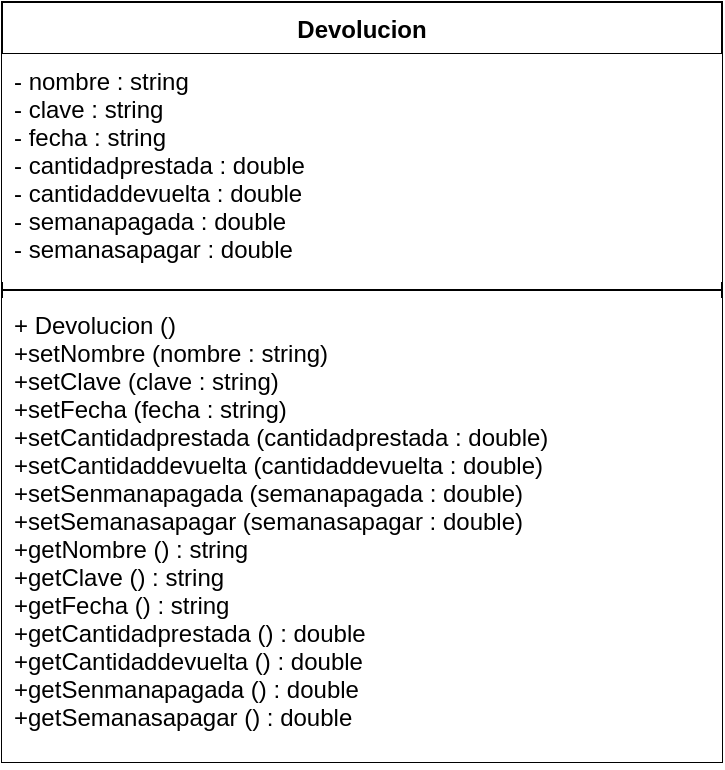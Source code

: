 <mxfile>
    <diagram id="ACZbC87dbtx6h9865CHy" name="Page-1">
        <mxGraphModel dx="376" dy="248" grid="1" gridSize="10" guides="1" tooltips="1" connect="1" arrows="1" fold="1" page="1" pageScale="1" pageWidth="850" pageHeight="1100" math="0" shadow="0">
            <root>
                <mxCell id="0"/>
                <mxCell id="1" parent="0"/>
                <mxCell id="2" value="Devolucion" style="swimlane;fontStyle=1;align=center;verticalAlign=top;childLayout=stackLayout;horizontal=1;startSize=26;horizontalStack=0;resizeParent=1;resizeParentMax=0;resizeLast=0;collapsible=1;marginBottom=0;" parent="1" vertex="1">
                    <mxGeometry x="200" y="110" width="360" height="380" as="geometry"/>
                </mxCell>
                <mxCell id="3" value="- nombre : string&#10;- clave : string&#10;- fecha : string&#10;- cantidadprestada : double&#10;- cantidaddevuelta : double&#10;- semanapagada : double&#10;- semanasapagar : double&#10;" style="text;strokeColor=none;fillColor=default;align=left;verticalAlign=top;spacingLeft=4;spacingRight=4;overflow=hidden;rotatable=0;points=[[0,0.5],[1,0.5]];portConstraint=eastwest;" parent="2" vertex="1">
                    <mxGeometry y="26" width="360" height="114" as="geometry"/>
                </mxCell>
                <mxCell id="4" value="" style="line;strokeWidth=1;fillColor=none;align=left;verticalAlign=middle;spacingTop=-1;spacingLeft=3;spacingRight=3;rotatable=0;labelPosition=right;points=[];portConstraint=eastwest;strokeColor=inherit;" parent="2" vertex="1">
                    <mxGeometry y="140" width="360" height="8" as="geometry"/>
                </mxCell>
                <mxCell id="5" value="+ Devolucion ()&#10;+setNombre (nombre : string)&#10;+setClave (clave : string)&#10;+setFecha (fecha : string)&#10;+setCantidadprestada (cantidadprestada : double)&#10;+setCantidaddevuelta (cantidaddevuelta : double)&#10;+setSenmanapagada (semanapagada : double)&#10;+setSemanasapagar (semanasapagar : double)&#10;+getNombre () : string&#10;+getClave () : string&#10;+getFecha () : string&#10;+getCantidadprestada () : double&#10;+getCantidaddevuelta () : double&#10;+getSenmanapagada () : double&#10;+getSemanasapagar () : double" style="text;strokeColor=none;fillColor=default;align=left;verticalAlign=top;spacingLeft=4;spacingRight=4;overflow=hidden;rotatable=0;points=[[0,0.5],[1,0.5]];portConstraint=eastwest;" parent="2" vertex="1">
                    <mxGeometry y="148" width="360" height="232" as="geometry"/>
                </mxCell>
            </root>
        </mxGraphModel>
    </diagram>
</mxfile>